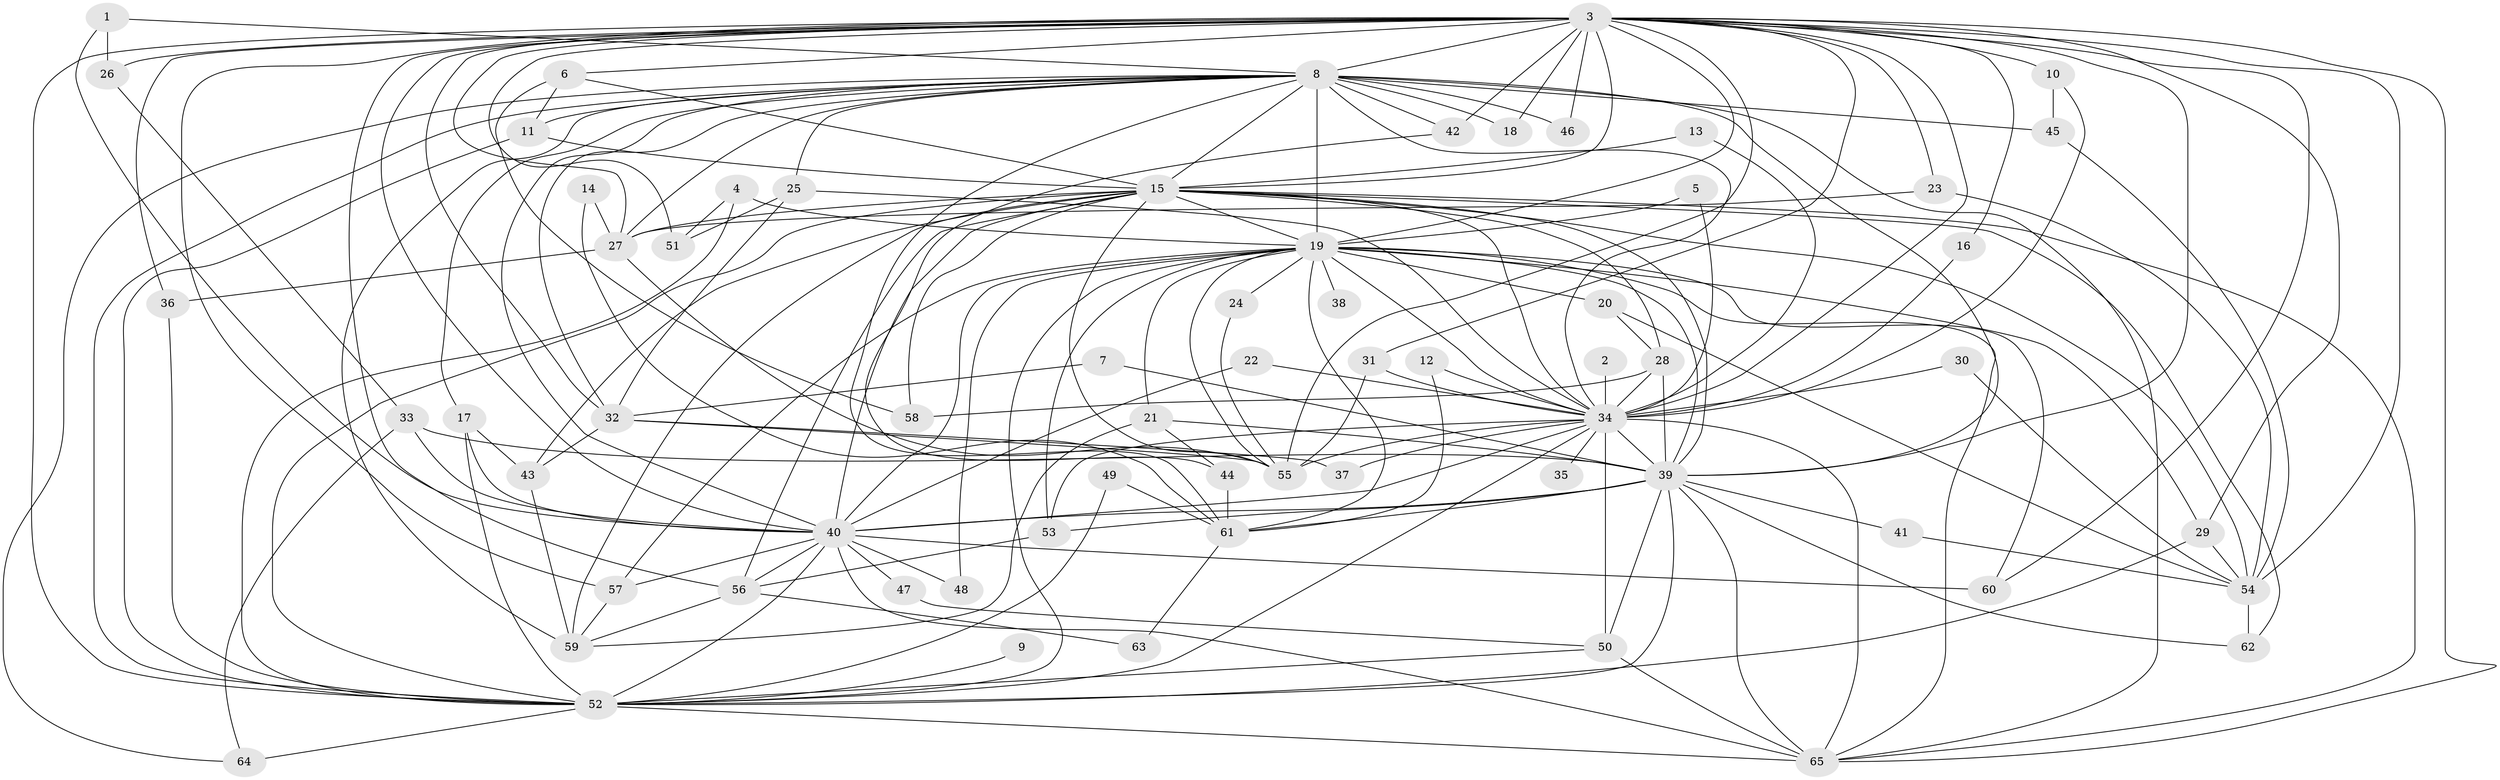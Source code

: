 // original degree distribution, {25: 0.007751937984496124, 24: 0.007751937984496124, 13: 0.007751937984496124, 23: 0.007751937984496124, 36: 0.007751937984496124, 22: 0.015503875968992248, 30: 0.015503875968992248, 12: 0.007751937984496124, 5: 0.031007751937984496, 4: 0.06201550387596899, 3: 0.17829457364341086, 9: 0.007751937984496124, 2: 0.5968992248062015, 7: 0.023255813953488372, 10: 0.007751937984496124, 8: 0.007751937984496124, 6: 0.007751937984496124}
// Generated by graph-tools (version 1.1) at 2025/01/03/09/25 03:01:16]
// undirected, 65 vertices, 180 edges
graph export_dot {
graph [start="1"]
  node [color=gray90,style=filled];
  1;
  2;
  3;
  4;
  5;
  6;
  7;
  8;
  9;
  10;
  11;
  12;
  13;
  14;
  15;
  16;
  17;
  18;
  19;
  20;
  21;
  22;
  23;
  24;
  25;
  26;
  27;
  28;
  29;
  30;
  31;
  32;
  33;
  34;
  35;
  36;
  37;
  38;
  39;
  40;
  41;
  42;
  43;
  44;
  45;
  46;
  47;
  48;
  49;
  50;
  51;
  52;
  53;
  54;
  55;
  56;
  57;
  58;
  59;
  60;
  61;
  62;
  63;
  64;
  65;
  1 -- 8 [weight=1.0];
  1 -- 26 [weight=1.0];
  1 -- 40 [weight=1.0];
  2 -- 34 [weight=1.0];
  3 -- 6 [weight=1.0];
  3 -- 8 [weight=2.0];
  3 -- 10 [weight=1.0];
  3 -- 15 [weight=1.0];
  3 -- 16 [weight=1.0];
  3 -- 18 [weight=1.0];
  3 -- 19 [weight=2.0];
  3 -- 23 [weight=1.0];
  3 -- 26 [weight=1.0];
  3 -- 27 [weight=1.0];
  3 -- 29 [weight=1.0];
  3 -- 31 [weight=1.0];
  3 -- 32 [weight=1.0];
  3 -- 34 [weight=1.0];
  3 -- 36 [weight=1.0];
  3 -- 39 [weight=4.0];
  3 -- 40 [weight=1.0];
  3 -- 42 [weight=1.0];
  3 -- 46 [weight=2.0];
  3 -- 51 [weight=1.0];
  3 -- 52 [weight=2.0];
  3 -- 54 [weight=2.0];
  3 -- 55 [weight=1.0];
  3 -- 56 [weight=1.0];
  3 -- 57 [weight=2.0];
  3 -- 60 [weight=1.0];
  3 -- 65 [weight=1.0];
  4 -- 19 [weight=1.0];
  4 -- 51 [weight=1.0];
  4 -- 52 [weight=1.0];
  5 -- 19 [weight=1.0];
  5 -- 34 [weight=1.0];
  6 -- 11 [weight=1.0];
  6 -- 15 [weight=1.0];
  6 -- 58 [weight=1.0];
  7 -- 32 [weight=1.0];
  7 -- 39 [weight=1.0];
  8 -- 11 [weight=1.0];
  8 -- 15 [weight=1.0];
  8 -- 17 [weight=1.0];
  8 -- 18 [weight=2.0];
  8 -- 19 [weight=2.0];
  8 -- 25 [weight=1.0];
  8 -- 27 [weight=1.0];
  8 -- 32 [weight=1.0];
  8 -- 34 [weight=1.0];
  8 -- 39 [weight=4.0];
  8 -- 40 [weight=2.0];
  8 -- 42 [weight=1.0];
  8 -- 45 [weight=1.0];
  8 -- 46 [weight=1.0];
  8 -- 52 [weight=2.0];
  8 -- 59 [weight=1.0];
  8 -- 61 [weight=1.0];
  8 -- 64 [weight=1.0];
  8 -- 65 [weight=2.0];
  9 -- 52 [weight=1.0];
  10 -- 34 [weight=1.0];
  10 -- 45 [weight=1.0];
  11 -- 15 [weight=1.0];
  11 -- 52 [weight=1.0];
  12 -- 34 [weight=1.0];
  12 -- 61 [weight=1.0];
  13 -- 15 [weight=1.0];
  13 -- 34 [weight=2.0];
  14 -- 27 [weight=1.0];
  14 -- 61 [weight=1.0];
  15 -- 19 [weight=1.0];
  15 -- 27 [weight=1.0];
  15 -- 28 [weight=1.0];
  15 -- 34 [weight=1.0];
  15 -- 39 [weight=2.0];
  15 -- 40 [weight=1.0];
  15 -- 43 [weight=1.0];
  15 -- 52 [weight=1.0];
  15 -- 54 [weight=1.0];
  15 -- 55 [weight=1.0];
  15 -- 56 [weight=1.0];
  15 -- 58 [weight=1.0];
  15 -- 59 [weight=2.0];
  15 -- 62 [weight=1.0];
  15 -- 65 [weight=1.0];
  16 -- 34 [weight=1.0];
  17 -- 40 [weight=1.0];
  17 -- 43 [weight=1.0];
  17 -- 52 [weight=1.0];
  19 -- 20 [weight=1.0];
  19 -- 21 [weight=1.0];
  19 -- 24 [weight=1.0];
  19 -- 29 [weight=1.0];
  19 -- 34 [weight=1.0];
  19 -- 38 [weight=1.0];
  19 -- 39 [weight=2.0];
  19 -- 40 [weight=1.0];
  19 -- 48 [weight=1.0];
  19 -- 52 [weight=1.0];
  19 -- 53 [weight=1.0];
  19 -- 55 [weight=1.0];
  19 -- 57 [weight=1.0];
  19 -- 60 [weight=1.0];
  19 -- 61 [weight=1.0];
  19 -- 65 [weight=1.0];
  20 -- 28 [weight=1.0];
  20 -- 54 [weight=1.0];
  21 -- 39 [weight=1.0];
  21 -- 44 [weight=1.0];
  21 -- 59 [weight=1.0];
  22 -- 34 [weight=1.0];
  22 -- 40 [weight=1.0];
  23 -- 27 [weight=1.0];
  23 -- 54 [weight=1.0];
  24 -- 55 [weight=1.0];
  25 -- 32 [weight=1.0];
  25 -- 34 [weight=1.0];
  25 -- 51 [weight=1.0];
  26 -- 33 [weight=1.0];
  27 -- 36 [weight=1.0];
  27 -- 55 [weight=1.0];
  28 -- 34 [weight=1.0];
  28 -- 39 [weight=1.0];
  28 -- 58 [weight=1.0];
  29 -- 52 [weight=1.0];
  29 -- 54 [weight=1.0];
  30 -- 34 [weight=1.0];
  30 -- 54 [weight=1.0];
  31 -- 34 [weight=1.0];
  31 -- 55 [weight=1.0];
  32 -- 37 [weight=1.0];
  32 -- 43 [weight=1.0];
  32 -- 55 [weight=1.0];
  33 -- 39 [weight=1.0];
  33 -- 40 [weight=1.0];
  33 -- 64 [weight=1.0];
  34 -- 35 [weight=1.0];
  34 -- 37 [weight=1.0];
  34 -- 39 [weight=4.0];
  34 -- 40 [weight=1.0];
  34 -- 50 [weight=1.0];
  34 -- 52 [weight=1.0];
  34 -- 53 [weight=1.0];
  34 -- 55 [weight=1.0];
  34 -- 65 [weight=1.0];
  36 -- 52 [weight=1.0];
  39 -- 40 [weight=4.0];
  39 -- 41 [weight=1.0];
  39 -- 50 [weight=1.0];
  39 -- 52 [weight=2.0];
  39 -- 53 [weight=1.0];
  39 -- 61 [weight=2.0];
  39 -- 62 [weight=1.0];
  39 -- 65 [weight=3.0];
  40 -- 47 [weight=1.0];
  40 -- 48 [weight=1.0];
  40 -- 52 [weight=2.0];
  40 -- 56 [weight=1.0];
  40 -- 57 [weight=1.0];
  40 -- 60 [weight=1.0];
  40 -- 65 [weight=1.0];
  41 -- 54 [weight=1.0];
  42 -- 44 [weight=1.0];
  43 -- 59 [weight=1.0];
  44 -- 61 [weight=1.0];
  45 -- 54 [weight=1.0];
  47 -- 50 [weight=1.0];
  49 -- 52 [weight=1.0];
  49 -- 61 [weight=1.0];
  50 -- 52 [weight=1.0];
  50 -- 65 [weight=1.0];
  52 -- 64 [weight=2.0];
  52 -- 65 [weight=1.0];
  53 -- 56 [weight=1.0];
  54 -- 62 [weight=1.0];
  56 -- 59 [weight=1.0];
  56 -- 63 [weight=1.0];
  57 -- 59 [weight=1.0];
  61 -- 63 [weight=1.0];
}
